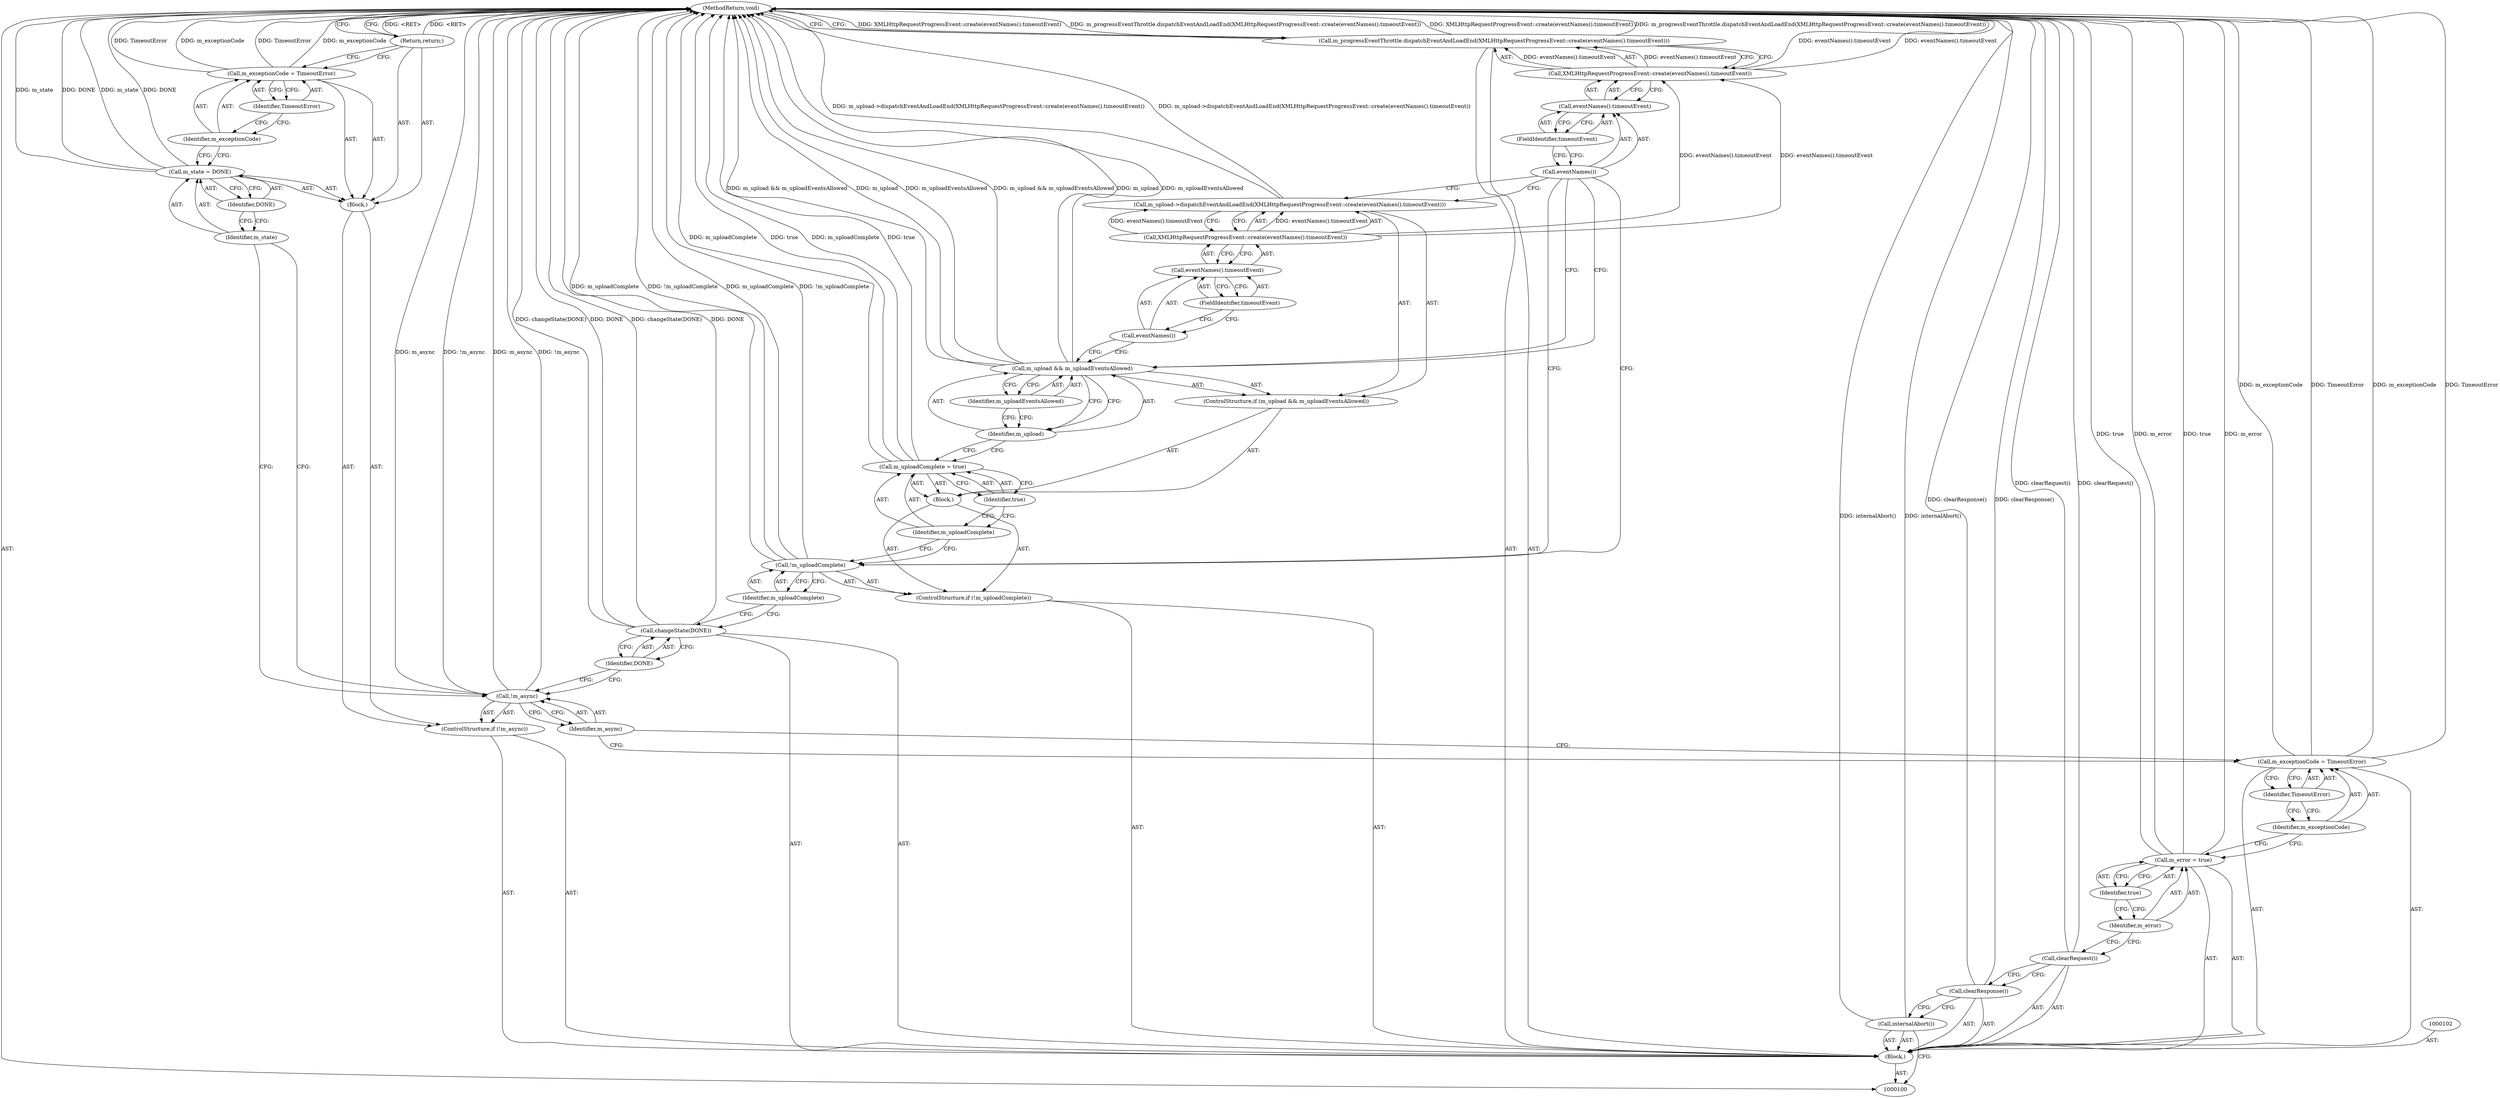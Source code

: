 digraph "1_Chrome_aa1a102f73565feeb1d121d0d6c9524bebcdd75f_2" {
"1000146" [label="(MethodReturn,void)"];
"1000114" [label="(Identifier,m_async)"];
"1000115" [label="(Block,)"];
"1000112" [label="(ControlStructure,if (!m_async))"];
"1000113" [label="(Call,!m_async)"];
"1000118" [label="(Identifier,DONE)"];
"1000116" [label="(Call,m_state = DONE)"];
"1000117" [label="(Identifier,m_state)"];
"1000121" [label="(Identifier,TimeoutError)"];
"1000119" [label="(Call,m_exceptionCode = TimeoutError)"];
"1000120" [label="(Identifier,m_exceptionCode)"];
"1000122" [label="(Return,return;)"];
"1000124" [label="(Identifier,DONE)"];
"1000123" [label="(Call,changeState(DONE))"];
"1000128" [label="(Block,)"];
"1000125" [label="(ControlStructure,if (!m_uploadComplete))"];
"1000126" [label="(Call,!m_uploadComplete)"];
"1000127" [label="(Identifier,m_uploadComplete)"];
"1000131" [label="(Identifier,true)"];
"1000129" [label="(Call,m_uploadComplete = true)"];
"1000130" [label="(Identifier,m_uploadComplete)"];
"1000101" [label="(Block,)"];
"1000133" [label="(Call,m_upload && m_uploadEventsAllowed)"];
"1000134" [label="(Identifier,m_upload)"];
"1000135" [label="(Identifier,m_uploadEventsAllowed)"];
"1000132" [label="(ControlStructure,if (m_upload && m_uploadEventsAllowed))"];
"1000136" [label="(Call,m_upload->dispatchEventAndLoadEnd(XMLHttpRequestProgressEvent::create(eventNames().timeoutEvent)))"];
"1000137" [label="(Call,XMLHttpRequestProgressEvent::create(eventNames().timeoutEvent))"];
"1000138" [label="(Call,eventNames().timeoutEvent)"];
"1000139" [label="(Call,eventNames())"];
"1000140" [label="(FieldIdentifier,timeoutEvent)"];
"1000145" [label="(FieldIdentifier,timeoutEvent)"];
"1000141" [label="(Call,m_progressEventThrottle.dispatchEventAndLoadEnd(XMLHttpRequestProgressEvent::create(eventNames().timeoutEvent)))"];
"1000142" [label="(Call,XMLHttpRequestProgressEvent::create(eventNames().timeoutEvent))"];
"1000143" [label="(Call,eventNames().timeoutEvent)"];
"1000144" [label="(Call,eventNames())"];
"1000103" [label="(Call,internalAbort())"];
"1000104" [label="(Call,clearResponse())"];
"1000105" [label="(Call,clearRequest())"];
"1000108" [label="(Identifier,true)"];
"1000106" [label="(Call,m_error = true)"];
"1000107" [label="(Identifier,m_error)"];
"1000111" [label="(Identifier,TimeoutError)"];
"1000109" [label="(Call,m_exceptionCode = TimeoutError)"];
"1000110" [label="(Identifier,m_exceptionCode)"];
"1000146" -> "1000100"  [label="AST: "];
"1000146" -> "1000122"  [label="CFG: "];
"1000146" -> "1000141"  [label="CFG: "];
"1000122" -> "1000146"  [label="DDG: <RET>"];
"1000116" -> "1000146"  [label="DDG: m_state"];
"1000116" -> "1000146"  [label="DDG: DONE"];
"1000141" -> "1000146"  [label="DDG: XMLHttpRequestProgressEvent::create(eventNames().timeoutEvent)"];
"1000141" -> "1000146"  [label="DDG: m_progressEventThrottle.dispatchEventAndLoadEnd(XMLHttpRequestProgressEvent::create(eventNames().timeoutEvent))"];
"1000106" -> "1000146"  [label="DDG: true"];
"1000106" -> "1000146"  [label="DDG: m_error"];
"1000104" -> "1000146"  [label="DDG: clearResponse()"];
"1000105" -> "1000146"  [label="DDG: clearRequest()"];
"1000113" -> "1000146"  [label="DDG: m_async"];
"1000113" -> "1000146"  [label="DDG: !m_async"];
"1000119" -> "1000146"  [label="DDG: TimeoutError"];
"1000119" -> "1000146"  [label="DDG: m_exceptionCode"];
"1000126" -> "1000146"  [label="DDG: m_uploadComplete"];
"1000126" -> "1000146"  [label="DDG: !m_uploadComplete"];
"1000133" -> "1000146"  [label="DDG: m_upload && m_uploadEventsAllowed"];
"1000133" -> "1000146"  [label="DDG: m_upload"];
"1000133" -> "1000146"  [label="DDG: m_uploadEventsAllowed"];
"1000129" -> "1000146"  [label="DDG: m_uploadComplete"];
"1000129" -> "1000146"  [label="DDG: true"];
"1000123" -> "1000146"  [label="DDG: changeState(DONE)"];
"1000123" -> "1000146"  [label="DDG: DONE"];
"1000103" -> "1000146"  [label="DDG: internalAbort()"];
"1000109" -> "1000146"  [label="DDG: m_exceptionCode"];
"1000109" -> "1000146"  [label="DDG: TimeoutError"];
"1000142" -> "1000146"  [label="DDG: eventNames().timeoutEvent"];
"1000136" -> "1000146"  [label="DDG: m_upload->dispatchEventAndLoadEnd(XMLHttpRequestProgressEvent::create(eventNames().timeoutEvent))"];
"1000114" -> "1000113"  [label="AST: "];
"1000114" -> "1000109"  [label="CFG: "];
"1000113" -> "1000114"  [label="CFG: "];
"1000115" -> "1000112"  [label="AST: "];
"1000116" -> "1000115"  [label="AST: "];
"1000119" -> "1000115"  [label="AST: "];
"1000122" -> "1000115"  [label="AST: "];
"1000112" -> "1000101"  [label="AST: "];
"1000113" -> "1000112"  [label="AST: "];
"1000115" -> "1000112"  [label="AST: "];
"1000113" -> "1000112"  [label="AST: "];
"1000113" -> "1000114"  [label="CFG: "];
"1000114" -> "1000113"  [label="AST: "];
"1000117" -> "1000113"  [label="CFG: "];
"1000124" -> "1000113"  [label="CFG: "];
"1000113" -> "1000146"  [label="DDG: m_async"];
"1000113" -> "1000146"  [label="DDG: !m_async"];
"1000118" -> "1000116"  [label="AST: "];
"1000118" -> "1000117"  [label="CFG: "];
"1000116" -> "1000118"  [label="CFG: "];
"1000116" -> "1000115"  [label="AST: "];
"1000116" -> "1000118"  [label="CFG: "];
"1000117" -> "1000116"  [label="AST: "];
"1000118" -> "1000116"  [label="AST: "];
"1000120" -> "1000116"  [label="CFG: "];
"1000116" -> "1000146"  [label="DDG: m_state"];
"1000116" -> "1000146"  [label="DDG: DONE"];
"1000117" -> "1000116"  [label="AST: "];
"1000117" -> "1000113"  [label="CFG: "];
"1000118" -> "1000117"  [label="CFG: "];
"1000121" -> "1000119"  [label="AST: "];
"1000121" -> "1000120"  [label="CFG: "];
"1000119" -> "1000121"  [label="CFG: "];
"1000119" -> "1000115"  [label="AST: "];
"1000119" -> "1000121"  [label="CFG: "];
"1000120" -> "1000119"  [label="AST: "];
"1000121" -> "1000119"  [label="AST: "];
"1000122" -> "1000119"  [label="CFG: "];
"1000119" -> "1000146"  [label="DDG: TimeoutError"];
"1000119" -> "1000146"  [label="DDG: m_exceptionCode"];
"1000120" -> "1000119"  [label="AST: "];
"1000120" -> "1000116"  [label="CFG: "];
"1000121" -> "1000120"  [label="CFG: "];
"1000122" -> "1000115"  [label="AST: "];
"1000122" -> "1000119"  [label="CFG: "];
"1000146" -> "1000122"  [label="CFG: "];
"1000122" -> "1000146"  [label="DDG: <RET>"];
"1000124" -> "1000123"  [label="AST: "];
"1000124" -> "1000113"  [label="CFG: "];
"1000123" -> "1000124"  [label="CFG: "];
"1000123" -> "1000101"  [label="AST: "];
"1000123" -> "1000124"  [label="CFG: "];
"1000124" -> "1000123"  [label="AST: "];
"1000127" -> "1000123"  [label="CFG: "];
"1000123" -> "1000146"  [label="DDG: changeState(DONE)"];
"1000123" -> "1000146"  [label="DDG: DONE"];
"1000128" -> "1000125"  [label="AST: "];
"1000129" -> "1000128"  [label="AST: "];
"1000132" -> "1000128"  [label="AST: "];
"1000125" -> "1000101"  [label="AST: "];
"1000126" -> "1000125"  [label="AST: "];
"1000128" -> "1000125"  [label="AST: "];
"1000126" -> "1000125"  [label="AST: "];
"1000126" -> "1000127"  [label="CFG: "];
"1000127" -> "1000126"  [label="AST: "];
"1000130" -> "1000126"  [label="CFG: "];
"1000144" -> "1000126"  [label="CFG: "];
"1000126" -> "1000146"  [label="DDG: m_uploadComplete"];
"1000126" -> "1000146"  [label="DDG: !m_uploadComplete"];
"1000127" -> "1000126"  [label="AST: "];
"1000127" -> "1000123"  [label="CFG: "];
"1000126" -> "1000127"  [label="CFG: "];
"1000131" -> "1000129"  [label="AST: "];
"1000131" -> "1000130"  [label="CFG: "];
"1000129" -> "1000131"  [label="CFG: "];
"1000129" -> "1000128"  [label="AST: "];
"1000129" -> "1000131"  [label="CFG: "];
"1000130" -> "1000129"  [label="AST: "];
"1000131" -> "1000129"  [label="AST: "];
"1000134" -> "1000129"  [label="CFG: "];
"1000129" -> "1000146"  [label="DDG: m_uploadComplete"];
"1000129" -> "1000146"  [label="DDG: true"];
"1000130" -> "1000129"  [label="AST: "];
"1000130" -> "1000126"  [label="CFG: "];
"1000131" -> "1000130"  [label="CFG: "];
"1000101" -> "1000100"  [label="AST: "];
"1000102" -> "1000101"  [label="AST: "];
"1000103" -> "1000101"  [label="AST: "];
"1000104" -> "1000101"  [label="AST: "];
"1000105" -> "1000101"  [label="AST: "];
"1000106" -> "1000101"  [label="AST: "];
"1000109" -> "1000101"  [label="AST: "];
"1000112" -> "1000101"  [label="AST: "];
"1000123" -> "1000101"  [label="AST: "];
"1000125" -> "1000101"  [label="AST: "];
"1000141" -> "1000101"  [label="AST: "];
"1000133" -> "1000132"  [label="AST: "];
"1000133" -> "1000134"  [label="CFG: "];
"1000133" -> "1000135"  [label="CFG: "];
"1000134" -> "1000133"  [label="AST: "];
"1000135" -> "1000133"  [label="AST: "];
"1000139" -> "1000133"  [label="CFG: "];
"1000144" -> "1000133"  [label="CFG: "];
"1000133" -> "1000146"  [label="DDG: m_upload && m_uploadEventsAllowed"];
"1000133" -> "1000146"  [label="DDG: m_upload"];
"1000133" -> "1000146"  [label="DDG: m_uploadEventsAllowed"];
"1000134" -> "1000133"  [label="AST: "];
"1000134" -> "1000129"  [label="CFG: "];
"1000135" -> "1000134"  [label="CFG: "];
"1000133" -> "1000134"  [label="CFG: "];
"1000135" -> "1000133"  [label="AST: "];
"1000135" -> "1000134"  [label="CFG: "];
"1000133" -> "1000135"  [label="CFG: "];
"1000132" -> "1000128"  [label="AST: "];
"1000133" -> "1000132"  [label="AST: "];
"1000136" -> "1000132"  [label="AST: "];
"1000136" -> "1000132"  [label="AST: "];
"1000136" -> "1000137"  [label="CFG: "];
"1000137" -> "1000136"  [label="AST: "];
"1000144" -> "1000136"  [label="CFG: "];
"1000136" -> "1000146"  [label="DDG: m_upload->dispatchEventAndLoadEnd(XMLHttpRequestProgressEvent::create(eventNames().timeoutEvent))"];
"1000137" -> "1000136"  [label="DDG: eventNames().timeoutEvent"];
"1000137" -> "1000136"  [label="AST: "];
"1000137" -> "1000138"  [label="CFG: "];
"1000138" -> "1000137"  [label="AST: "];
"1000136" -> "1000137"  [label="CFG: "];
"1000137" -> "1000136"  [label="DDG: eventNames().timeoutEvent"];
"1000137" -> "1000142"  [label="DDG: eventNames().timeoutEvent"];
"1000138" -> "1000137"  [label="AST: "];
"1000138" -> "1000140"  [label="CFG: "];
"1000139" -> "1000138"  [label="AST: "];
"1000140" -> "1000138"  [label="AST: "];
"1000137" -> "1000138"  [label="CFG: "];
"1000139" -> "1000138"  [label="AST: "];
"1000139" -> "1000133"  [label="CFG: "];
"1000140" -> "1000139"  [label="CFG: "];
"1000140" -> "1000138"  [label="AST: "];
"1000140" -> "1000139"  [label="CFG: "];
"1000138" -> "1000140"  [label="CFG: "];
"1000145" -> "1000143"  [label="AST: "];
"1000145" -> "1000144"  [label="CFG: "];
"1000143" -> "1000145"  [label="CFG: "];
"1000141" -> "1000101"  [label="AST: "];
"1000141" -> "1000142"  [label="CFG: "];
"1000142" -> "1000141"  [label="AST: "];
"1000146" -> "1000141"  [label="CFG: "];
"1000141" -> "1000146"  [label="DDG: XMLHttpRequestProgressEvent::create(eventNames().timeoutEvent)"];
"1000141" -> "1000146"  [label="DDG: m_progressEventThrottle.dispatchEventAndLoadEnd(XMLHttpRequestProgressEvent::create(eventNames().timeoutEvent))"];
"1000142" -> "1000141"  [label="DDG: eventNames().timeoutEvent"];
"1000142" -> "1000141"  [label="AST: "];
"1000142" -> "1000143"  [label="CFG: "];
"1000143" -> "1000142"  [label="AST: "];
"1000141" -> "1000142"  [label="CFG: "];
"1000142" -> "1000146"  [label="DDG: eventNames().timeoutEvent"];
"1000142" -> "1000141"  [label="DDG: eventNames().timeoutEvent"];
"1000137" -> "1000142"  [label="DDG: eventNames().timeoutEvent"];
"1000143" -> "1000142"  [label="AST: "];
"1000143" -> "1000145"  [label="CFG: "];
"1000144" -> "1000143"  [label="AST: "];
"1000145" -> "1000143"  [label="AST: "];
"1000142" -> "1000143"  [label="CFG: "];
"1000144" -> "1000143"  [label="AST: "];
"1000144" -> "1000136"  [label="CFG: "];
"1000144" -> "1000133"  [label="CFG: "];
"1000144" -> "1000126"  [label="CFG: "];
"1000145" -> "1000144"  [label="CFG: "];
"1000103" -> "1000101"  [label="AST: "];
"1000103" -> "1000100"  [label="CFG: "];
"1000104" -> "1000103"  [label="CFG: "];
"1000103" -> "1000146"  [label="DDG: internalAbort()"];
"1000104" -> "1000101"  [label="AST: "];
"1000104" -> "1000103"  [label="CFG: "];
"1000105" -> "1000104"  [label="CFG: "];
"1000104" -> "1000146"  [label="DDG: clearResponse()"];
"1000105" -> "1000101"  [label="AST: "];
"1000105" -> "1000104"  [label="CFG: "];
"1000107" -> "1000105"  [label="CFG: "];
"1000105" -> "1000146"  [label="DDG: clearRequest()"];
"1000108" -> "1000106"  [label="AST: "];
"1000108" -> "1000107"  [label="CFG: "];
"1000106" -> "1000108"  [label="CFG: "];
"1000106" -> "1000101"  [label="AST: "];
"1000106" -> "1000108"  [label="CFG: "];
"1000107" -> "1000106"  [label="AST: "];
"1000108" -> "1000106"  [label="AST: "];
"1000110" -> "1000106"  [label="CFG: "];
"1000106" -> "1000146"  [label="DDG: true"];
"1000106" -> "1000146"  [label="DDG: m_error"];
"1000107" -> "1000106"  [label="AST: "];
"1000107" -> "1000105"  [label="CFG: "];
"1000108" -> "1000107"  [label="CFG: "];
"1000111" -> "1000109"  [label="AST: "];
"1000111" -> "1000110"  [label="CFG: "];
"1000109" -> "1000111"  [label="CFG: "];
"1000109" -> "1000101"  [label="AST: "];
"1000109" -> "1000111"  [label="CFG: "];
"1000110" -> "1000109"  [label="AST: "];
"1000111" -> "1000109"  [label="AST: "];
"1000114" -> "1000109"  [label="CFG: "];
"1000109" -> "1000146"  [label="DDG: m_exceptionCode"];
"1000109" -> "1000146"  [label="DDG: TimeoutError"];
"1000110" -> "1000109"  [label="AST: "];
"1000110" -> "1000106"  [label="CFG: "];
"1000111" -> "1000110"  [label="CFG: "];
}
